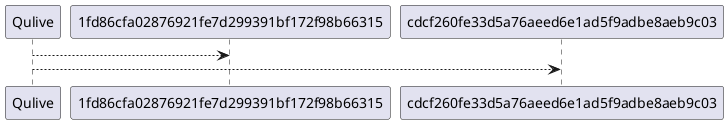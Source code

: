 @startuml
"Qulive"-->1fd86cfa02876921fe7d299391bf172f98b66315
"Qulive"-->cdcf260fe33d5a76aeed6e1ad5f9adbe8aeb9c03
@enduml